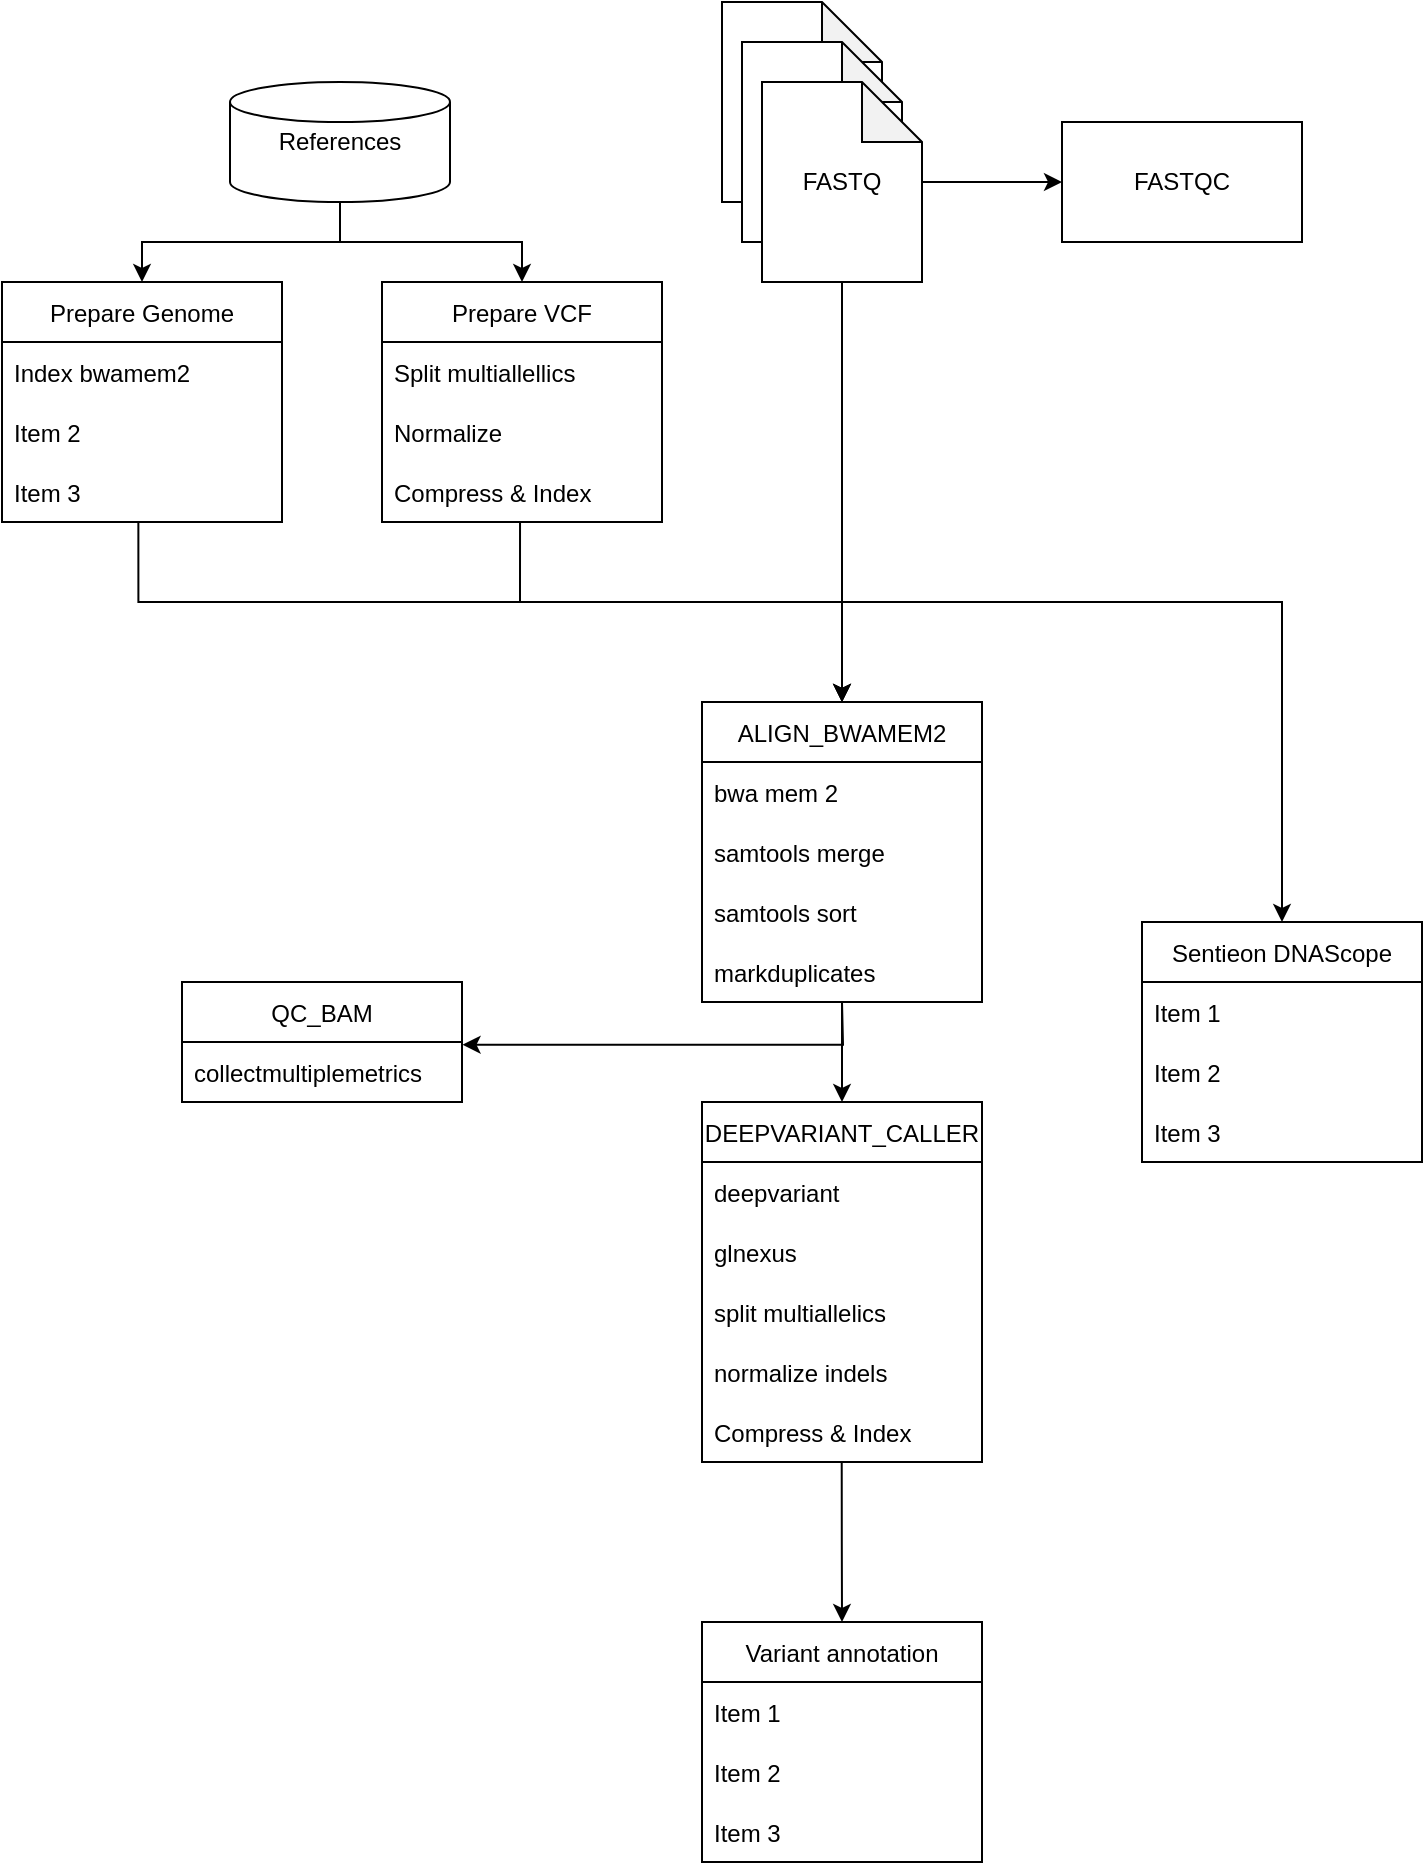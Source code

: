 <mxfile version="15.4.2" type="github">
  <diagram id="C5RBs43oDa-KdzZeNtuy" name="Page-1">
    <mxGraphModel dx="1217" dy="839" grid="1" gridSize="10" guides="1" tooltips="1" connect="1" arrows="1" fold="1" page="1" pageScale="1" pageWidth="827" pageHeight="1169" math="0" shadow="0">
      <root>
        <mxCell id="WIyWlLk6GJQsqaUBKTNV-0" />
        <mxCell id="WIyWlLk6GJQsqaUBKTNV-1" parent="WIyWlLk6GJQsqaUBKTNV-0" />
        <mxCell id="K5fECD5RXuah0jHz5yJy-2" value="" style="shape=note;whiteSpace=wrap;html=1;backgroundOutline=1;darkOpacity=0.05;" vertex="1" parent="WIyWlLk6GJQsqaUBKTNV-1">
          <mxGeometry x="430" y="70" width="80" height="100" as="geometry" />
        </mxCell>
        <mxCell id="K5fECD5RXuah0jHz5yJy-1" value="" style="shape=note;whiteSpace=wrap;html=1;backgroundOutline=1;darkOpacity=0.05;" vertex="1" parent="WIyWlLk6GJQsqaUBKTNV-1">
          <mxGeometry x="440" y="90" width="80" height="100" as="geometry" />
        </mxCell>
        <mxCell id="K5fECD5RXuah0jHz5yJy-29" style="edgeStyle=orthogonalEdgeStyle;rounded=0;orthogonalLoop=1;jettySize=auto;html=1;exitX=0.5;exitY=1;exitDx=0;exitDy=0;exitPerimeter=0;entryX=0.5;entryY=0;entryDx=0;entryDy=0;" edge="1" parent="WIyWlLk6GJQsqaUBKTNV-1" source="K5fECD5RXuah0jHz5yJy-0" target="K5fECD5RXuah0jHz5yJy-12">
          <mxGeometry relative="1" as="geometry" />
        </mxCell>
        <mxCell id="K5fECD5RXuah0jHz5yJy-32" style="edgeStyle=orthogonalEdgeStyle;rounded=0;orthogonalLoop=1;jettySize=auto;html=1;" edge="1" parent="WIyWlLk6GJQsqaUBKTNV-1" source="K5fECD5RXuah0jHz5yJy-0" target="K5fECD5RXuah0jHz5yJy-7">
          <mxGeometry relative="1" as="geometry" />
        </mxCell>
        <mxCell id="K5fECD5RXuah0jHz5yJy-0" value="FASTQ" style="shape=note;whiteSpace=wrap;html=1;backgroundOutline=1;darkOpacity=0.05;" vertex="1" parent="WIyWlLk6GJQsqaUBKTNV-1">
          <mxGeometry x="450" y="110" width="80" height="100" as="geometry" />
        </mxCell>
        <mxCell id="K5fECD5RXuah0jHz5yJy-3" value="Prepare Genome" style="swimlane;fontStyle=0;childLayout=stackLayout;horizontal=1;startSize=30;horizontalStack=0;resizeParent=1;resizeParentMax=0;resizeLast=0;collapsible=1;marginBottom=0;" vertex="1" parent="WIyWlLk6GJQsqaUBKTNV-1">
          <mxGeometry x="70" y="210" width="140" height="120" as="geometry" />
        </mxCell>
        <mxCell id="K5fECD5RXuah0jHz5yJy-4" value="Index bwamem2" style="text;strokeColor=none;fillColor=none;align=left;verticalAlign=middle;spacingLeft=4;spacingRight=4;overflow=hidden;points=[[0,0.5],[1,0.5]];portConstraint=eastwest;rotatable=0;" vertex="1" parent="K5fECD5RXuah0jHz5yJy-3">
          <mxGeometry y="30" width="140" height="30" as="geometry" />
        </mxCell>
        <mxCell id="K5fECD5RXuah0jHz5yJy-5" value="Item 2" style="text;strokeColor=none;fillColor=none;align=left;verticalAlign=middle;spacingLeft=4;spacingRight=4;overflow=hidden;points=[[0,0.5],[1,0.5]];portConstraint=eastwest;rotatable=0;" vertex="1" parent="K5fECD5RXuah0jHz5yJy-3">
          <mxGeometry y="60" width="140" height="30" as="geometry" />
        </mxCell>
        <mxCell id="K5fECD5RXuah0jHz5yJy-6" value="Item 3" style="text;strokeColor=none;fillColor=none;align=left;verticalAlign=middle;spacingLeft=4;spacingRight=4;overflow=hidden;points=[[0,0.5],[1,0.5]];portConstraint=eastwest;rotatable=0;" vertex="1" parent="K5fECD5RXuah0jHz5yJy-3">
          <mxGeometry y="90" width="140" height="30" as="geometry" />
        </mxCell>
        <mxCell id="K5fECD5RXuah0jHz5yJy-7" value="FASTQC" style="rounded=0;whiteSpace=wrap;html=1;" vertex="1" parent="WIyWlLk6GJQsqaUBKTNV-1">
          <mxGeometry x="600" y="130" width="120" height="60" as="geometry" />
        </mxCell>
        <mxCell id="K5fECD5RXuah0jHz5yJy-8" value="Prepare VCF" style="swimlane;fontStyle=0;childLayout=stackLayout;horizontal=1;startSize=30;horizontalStack=0;resizeParent=1;resizeParentMax=0;resizeLast=0;collapsible=1;marginBottom=0;" vertex="1" parent="WIyWlLk6GJQsqaUBKTNV-1">
          <mxGeometry x="260" y="210" width="140" height="120" as="geometry" />
        </mxCell>
        <mxCell id="K5fECD5RXuah0jHz5yJy-9" value="Split multiallellics " style="text;strokeColor=none;fillColor=none;align=left;verticalAlign=middle;spacingLeft=4;spacingRight=4;overflow=hidden;points=[[0,0.5],[1,0.5]];portConstraint=eastwest;rotatable=0;" vertex="1" parent="K5fECD5RXuah0jHz5yJy-8">
          <mxGeometry y="30" width="140" height="30" as="geometry" />
        </mxCell>
        <mxCell id="K5fECD5RXuah0jHz5yJy-10" value="Normalize" style="text;strokeColor=none;fillColor=none;align=left;verticalAlign=middle;spacingLeft=4;spacingRight=4;overflow=hidden;points=[[0,0.5],[1,0.5]];portConstraint=eastwest;rotatable=0;" vertex="1" parent="K5fECD5RXuah0jHz5yJy-8">
          <mxGeometry y="60" width="140" height="30" as="geometry" />
        </mxCell>
        <mxCell id="K5fECD5RXuah0jHz5yJy-11" value="Compress &amp; Index" style="text;strokeColor=none;fillColor=none;align=left;verticalAlign=middle;spacingLeft=4;spacingRight=4;overflow=hidden;points=[[0,0.5],[1,0.5]];portConstraint=eastwest;rotatable=0;" vertex="1" parent="K5fECD5RXuah0jHz5yJy-8">
          <mxGeometry y="90" width="140" height="30" as="geometry" />
        </mxCell>
        <mxCell id="K5fECD5RXuah0jHz5yJy-12" value="ALIGN_BWAMEM2" style="swimlane;fontStyle=0;childLayout=stackLayout;horizontal=1;startSize=30;horizontalStack=0;resizeParent=1;resizeParentMax=0;resizeLast=0;collapsible=1;marginBottom=0;" vertex="1" parent="WIyWlLk6GJQsqaUBKTNV-1">
          <mxGeometry x="420" y="420" width="140" height="150" as="geometry">
            <mxRectangle x="340" y="560" width="140" height="30" as="alternateBounds" />
          </mxGeometry>
        </mxCell>
        <mxCell id="K5fECD5RXuah0jHz5yJy-13" value="bwa mem 2" style="text;strokeColor=none;fillColor=none;align=left;verticalAlign=middle;spacingLeft=4;spacingRight=4;overflow=hidden;points=[[0,0.5],[1,0.5]];portConstraint=eastwest;rotatable=0;" vertex="1" parent="K5fECD5RXuah0jHz5yJy-12">
          <mxGeometry y="30" width="140" height="30" as="geometry" />
        </mxCell>
        <mxCell id="K5fECD5RXuah0jHz5yJy-15" value="samtools merge" style="text;strokeColor=none;fillColor=none;align=left;verticalAlign=middle;spacingLeft=4;spacingRight=4;overflow=hidden;points=[[0,0.5],[1,0.5]];portConstraint=eastwest;rotatable=0;" vertex="1" parent="K5fECD5RXuah0jHz5yJy-12">
          <mxGeometry y="60" width="140" height="30" as="geometry" />
        </mxCell>
        <mxCell id="K5fECD5RXuah0jHz5yJy-14" value="samtools sort " style="text;strokeColor=none;fillColor=none;align=left;verticalAlign=middle;spacingLeft=4;spacingRight=4;overflow=hidden;points=[[0,0.5],[1,0.5]];portConstraint=eastwest;rotatable=0;" vertex="1" parent="K5fECD5RXuah0jHz5yJy-12">
          <mxGeometry y="90" width="140" height="30" as="geometry" />
        </mxCell>
        <mxCell id="K5fECD5RXuah0jHz5yJy-16" value="markduplicates" style="text;strokeColor=none;fillColor=none;align=left;verticalAlign=middle;spacingLeft=4;spacingRight=4;overflow=hidden;points=[[0,0.5],[1,0.5]];portConstraint=eastwest;rotatable=0;" vertex="1" parent="K5fECD5RXuah0jHz5yJy-12">
          <mxGeometry y="120" width="140" height="30" as="geometry" />
        </mxCell>
        <mxCell id="K5fECD5RXuah0jHz5yJy-17" value="QC_BAM" style="swimlane;fontStyle=0;childLayout=stackLayout;horizontal=1;startSize=30;horizontalStack=0;resizeParent=1;resizeParentMax=0;resizeLast=0;collapsible=1;marginBottom=0;" vertex="1" parent="WIyWlLk6GJQsqaUBKTNV-1">
          <mxGeometry x="160" y="560" width="140" height="60" as="geometry">
            <mxRectangle x="340" y="560" width="140" height="30" as="alternateBounds" />
          </mxGeometry>
        </mxCell>
        <mxCell id="K5fECD5RXuah0jHz5yJy-18" value="collectmultiplemetrics" style="text;strokeColor=none;fillColor=none;align=left;verticalAlign=middle;spacingLeft=4;spacingRight=4;overflow=hidden;points=[[0,0.5],[1,0.5]];portConstraint=eastwest;rotatable=0;" vertex="1" parent="K5fECD5RXuah0jHz5yJy-17">
          <mxGeometry y="30" width="140" height="30" as="geometry" />
        </mxCell>
        <mxCell id="K5fECD5RXuah0jHz5yJy-22" value="DEEPVARIANT_CALLER" style="swimlane;fontStyle=0;childLayout=stackLayout;horizontal=1;startSize=30;horizontalStack=0;resizeParent=1;resizeParentMax=0;resizeLast=0;collapsible=1;marginBottom=0;" vertex="1" parent="WIyWlLk6GJQsqaUBKTNV-1">
          <mxGeometry x="420" y="620" width="140" height="180" as="geometry">
            <mxRectangle x="340" y="560" width="140" height="30" as="alternateBounds" />
          </mxGeometry>
        </mxCell>
        <mxCell id="K5fECD5RXuah0jHz5yJy-23" value="deepvariant" style="text;strokeColor=none;fillColor=none;align=left;verticalAlign=middle;spacingLeft=4;spacingRight=4;overflow=hidden;points=[[0,0.5],[1,0.5]];portConstraint=eastwest;rotatable=0;" vertex="1" parent="K5fECD5RXuah0jHz5yJy-22">
          <mxGeometry y="30" width="140" height="30" as="geometry" />
        </mxCell>
        <mxCell id="K5fECD5RXuah0jHz5yJy-24" value="glnexus" style="text;strokeColor=none;fillColor=none;align=left;verticalAlign=middle;spacingLeft=4;spacingRight=4;overflow=hidden;points=[[0,0.5],[1,0.5]];portConstraint=eastwest;rotatable=0;" vertex="1" parent="K5fECD5RXuah0jHz5yJy-22">
          <mxGeometry y="60" width="140" height="30" as="geometry" />
        </mxCell>
        <mxCell id="K5fECD5RXuah0jHz5yJy-25" value="split multiallelics" style="text;strokeColor=none;fillColor=none;align=left;verticalAlign=middle;spacingLeft=4;spacingRight=4;overflow=hidden;points=[[0,0.5],[1,0.5]];portConstraint=eastwest;rotatable=0;" vertex="1" parent="K5fECD5RXuah0jHz5yJy-22">
          <mxGeometry y="90" width="140" height="30" as="geometry" />
        </mxCell>
        <mxCell id="K5fECD5RXuah0jHz5yJy-26" value="normalize indels" style="text;strokeColor=none;fillColor=none;align=left;verticalAlign=middle;spacingLeft=4;spacingRight=4;overflow=hidden;points=[[0,0.5],[1,0.5]];portConstraint=eastwest;rotatable=0;" vertex="1" parent="K5fECD5RXuah0jHz5yJy-22">
          <mxGeometry y="120" width="140" height="30" as="geometry" />
        </mxCell>
        <mxCell id="K5fECD5RXuah0jHz5yJy-27" value="Compress &amp; Index" style="text;strokeColor=none;fillColor=none;align=left;verticalAlign=middle;spacingLeft=4;spacingRight=4;overflow=hidden;points=[[0,0.5],[1,0.5]];portConstraint=eastwest;rotatable=0;" vertex="1" parent="K5fECD5RXuah0jHz5yJy-22">
          <mxGeometry y="150" width="140" height="30" as="geometry" />
        </mxCell>
        <mxCell id="K5fECD5RXuah0jHz5yJy-30" value="" style="endArrow=classic;html=1;rounded=0;edgeStyle=orthogonalEdgeStyle;exitX=0.5;exitY=1;exitDx=0;exitDy=0;exitPerimeter=0;" edge="1" parent="WIyWlLk6GJQsqaUBKTNV-1" source="K5fECD5RXuah0jHz5yJy-16" target="K5fECD5RXuah0jHz5yJy-22">
          <mxGeometry width="50" height="50" relative="1" as="geometry">
            <mxPoint x="400" y="510" as="sourcePoint" />
            <mxPoint x="450" y="460" as="targetPoint" />
          </mxGeometry>
        </mxCell>
        <mxCell id="K5fECD5RXuah0jHz5yJy-31" value="" style="endArrow=classic;html=1;rounded=0;edgeStyle=orthogonalEdgeStyle;entryX=1.002;entryY=0.045;entryDx=0;entryDy=0;entryPerimeter=0;" edge="1" parent="WIyWlLk6GJQsqaUBKTNV-1" target="K5fECD5RXuah0jHz5yJy-18">
          <mxGeometry width="50" height="50" relative="1" as="geometry">
            <mxPoint x="490" y="570" as="sourcePoint" />
            <mxPoint x="450" y="460" as="targetPoint" />
          </mxGeometry>
        </mxCell>
        <mxCell id="K5fECD5RXuah0jHz5yJy-33" value="References" style="strokeWidth=1;html=1;shape=mxgraph.flowchart.database;whiteSpace=wrap;" vertex="1" parent="WIyWlLk6GJQsqaUBKTNV-1">
          <mxGeometry x="184" y="110" width="110" height="60" as="geometry" />
        </mxCell>
        <mxCell id="K5fECD5RXuah0jHz5yJy-35" value="" style="endArrow=classic;html=1;rounded=0;edgeStyle=orthogonalEdgeStyle;exitX=0.5;exitY=1;exitDx=0;exitDy=0;exitPerimeter=0;" edge="1" parent="WIyWlLk6GJQsqaUBKTNV-1" source="K5fECD5RXuah0jHz5yJy-33" target="K5fECD5RXuah0jHz5yJy-3">
          <mxGeometry width="50" height="50" relative="1" as="geometry">
            <mxPoint x="400" y="510" as="sourcePoint" />
            <mxPoint x="450" y="460" as="targetPoint" />
          </mxGeometry>
        </mxCell>
        <mxCell id="K5fECD5RXuah0jHz5yJy-37" value="" style="endArrow=classic;html=1;rounded=0;edgeStyle=orthogonalEdgeStyle;exitX=0.5;exitY=1;exitDx=0;exitDy=0;exitPerimeter=0;entryX=0.5;entryY=0;entryDx=0;entryDy=0;" edge="1" parent="WIyWlLk6GJQsqaUBKTNV-1" source="K5fECD5RXuah0jHz5yJy-33" target="K5fECD5RXuah0jHz5yJy-8">
          <mxGeometry width="50" height="50" relative="1" as="geometry">
            <mxPoint x="255.0" y="180" as="sourcePoint" />
            <mxPoint x="150.034" y="220" as="targetPoint" />
          </mxGeometry>
        </mxCell>
        <mxCell id="K5fECD5RXuah0jHz5yJy-38" value="" style="endArrow=classic;html=1;rounded=0;edgeStyle=orthogonalEdgeStyle;exitX=0.487;exitY=0.999;exitDx=0;exitDy=0;exitPerimeter=0;entryX=0.5;entryY=0;entryDx=0;entryDy=0;" edge="1" parent="WIyWlLk6GJQsqaUBKTNV-1" source="K5fECD5RXuah0jHz5yJy-6" target="K5fECD5RXuah0jHz5yJy-12">
          <mxGeometry width="50" height="50" relative="1" as="geometry">
            <mxPoint x="400" y="510" as="sourcePoint" />
            <mxPoint x="450" y="460" as="targetPoint" />
            <Array as="points">
              <mxPoint x="138" y="370" />
              <mxPoint x="490" y="370" />
            </Array>
          </mxGeometry>
        </mxCell>
        <mxCell id="K5fECD5RXuah0jHz5yJy-39" value="" style="endArrow=classic;html=1;rounded=0;edgeStyle=orthogonalEdgeStyle;entryX=0.5;entryY=0;entryDx=0;entryDy=0;exitX=0.493;exitY=1;exitDx=0;exitDy=0;exitPerimeter=0;" edge="1" parent="WIyWlLk6GJQsqaUBKTNV-1" source="K5fECD5RXuah0jHz5yJy-11" target="K5fECD5RXuah0jHz5yJy-12">
          <mxGeometry width="50" height="50" relative="1" as="geometry">
            <mxPoint x="320" y="360" as="sourcePoint" />
            <mxPoint x="450" y="460" as="targetPoint" />
            <Array as="points">
              <mxPoint x="329" y="370" />
              <mxPoint x="490" y="370" />
            </Array>
          </mxGeometry>
        </mxCell>
        <mxCell id="K5fECD5RXuah0jHz5yJy-40" value="Sentieon DNAScope" style="swimlane;fontStyle=0;childLayout=stackLayout;horizontal=1;startSize=30;horizontalStack=0;resizeParent=1;resizeParentMax=0;resizeLast=0;collapsible=1;marginBottom=0;strokeWidth=1;" vertex="1" parent="WIyWlLk6GJQsqaUBKTNV-1">
          <mxGeometry x="640" y="530" width="140" height="120" as="geometry" />
        </mxCell>
        <mxCell id="K5fECD5RXuah0jHz5yJy-41" value="Item 1" style="text;strokeColor=none;fillColor=none;align=left;verticalAlign=middle;spacingLeft=4;spacingRight=4;overflow=hidden;points=[[0,0.5],[1,0.5]];portConstraint=eastwest;rotatable=0;" vertex="1" parent="K5fECD5RXuah0jHz5yJy-40">
          <mxGeometry y="30" width="140" height="30" as="geometry" />
        </mxCell>
        <mxCell id="K5fECD5RXuah0jHz5yJy-42" value="Item 2" style="text;strokeColor=none;fillColor=none;align=left;verticalAlign=middle;spacingLeft=4;spacingRight=4;overflow=hidden;points=[[0,0.5],[1,0.5]];portConstraint=eastwest;rotatable=0;" vertex="1" parent="K5fECD5RXuah0jHz5yJy-40">
          <mxGeometry y="60" width="140" height="30" as="geometry" />
        </mxCell>
        <mxCell id="K5fECD5RXuah0jHz5yJy-43" value="Item 3" style="text;strokeColor=none;fillColor=none;align=left;verticalAlign=middle;spacingLeft=4;spacingRight=4;overflow=hidden;points=[[0,0.5],[1,0.5]];portConstraint=eastwest;rotatable=0;" vertex="1" parent="K5fECD5RXuah0jHz5yJy-40">
          <mxGeometry y="90" width="140" height="30" as="geometry" />
        </mxCell>
        <mxCell id="K5fECD5RXuah0jHz5yJy-44" value="" style="endArrow=classic;html=1;rounded=0;edgeStyle=orthogonalEdgeStyle;exitX=0.5;exitY=1;exitDx=0;exitDy=0;exitPerimeter=0;entryX=0.5;entryY=0;entryDx=0;entryDy=0;" edge="1" parent="WIyWlLk6GJQsqaUBKTNV-1" source="K5fECD5RXuah0jHz5yJy-0" target="K5fECD5RXuah0jHz5yJy-40">
          <mxGeometry width="50" height="50" relative="1" as="geometry">
            <mxPoint x="400" y="510" as="sourcePoint" />
            <mxPoint x="450" y="460" as="targetPoint" />
          </mxGeometry>
        </mxCell>
        <mxCell id="K5fECD5RXuah0jHz5yJy-45" value="Variant annotation" style="swimlane;fontStyle=0;childLayout=stackLayout;horizontal=1;startSize=30;horizontalStack=0;resizeParent=1;resizeParentMax=0;resizeLast=0;collapsible=1;marginBottom=0;strokeWidth=1;" vertex="1" parent="WIyWlLk6GJQsqaUBKTNV-1">
          <mxGeometry x="420" y="880" width="140" height="120" as="geometry" />
        </mxCell>
        <mxCell id="K5fECD5RXuah0jHz5yJy-46" value="Item 1" style="text;strokeColor=none;fillColor=none;align=left;verticalAlign=middle;spacingLeft=4;spacingRight=4;overflow=hidden;points=[[0,0.5],[1,0.5]];portConstraint=eastwest;rotatable=0;" vertex="1" parent="K5fECD5RXuah0jHz5yJy-45">
          <mxGeometry y="30" width="140" height="30" as="geometry" />
        </mxCell>
        <mxCell id="K5fECD5RXuah0jHz5yJy-47" value="Item 2" style="text;strokeColor=none;fillColor=none;align=left;verticalAlign=middle;spacingLeft=4;spacingRight=4;overflow=hidden;points=[[0,0.5],[1,0.5]];portConstraint=eastwest;rotatable=0;" vertex="1" parent="K5fECD5RXuah0jHz5yJy-45">
          <mxGeometry y="60" width="140" height="30" as="geometry" />
        </mxCell>
        <mxCell id="K5fECD5RXuah0jHz5yJy-48" value="Item 3" style="text;strokeColor=none;fillColor=none;align=left;verticalAlign=middle;spacingLeft=4;spacingRight=4;overflow=hidden;points=[[0,0.5],[1,0.5]];portConstraint=eastwest;rotatable=0;" vertex="1" parent="K5fECD5RXuah0jHz5yJy-45">
          <mxGeometry y="90" width="140" height="30" as="geometry" />
        </mxCell>
        <mxCell id="K5fECD5RXuah0jHz5yJy-50" value="" style="endArrow=classic;html=1;rounded=0;edgeStyle=orthogonalEdgeStyle;entryX=0.5;entryY=0;entryDx=0;entryDy=0;exitX=0.499;exitY=0.987;exitDx=0;exitDy=0;exitPerimeter=0;" edge="1" parent="WIyWlLk6GJQsqaUBKTNV-1" source="K5fECD5RXuah0jHz5yJy-27" target="K5fECD5RXuah0jHz5yJy-45">
          <mxGeometry width="50" height="50" relative="1" as="geometry">
            <mxPoint x="400" y="840" as="sourcePoint" />
            <mxPoint x="450" y="700" as="targetPoint" />
          </mxGeometry>
        </mxCell>
      </root>
    </mxGraphModel>
  </diagram>
</mxfile>
